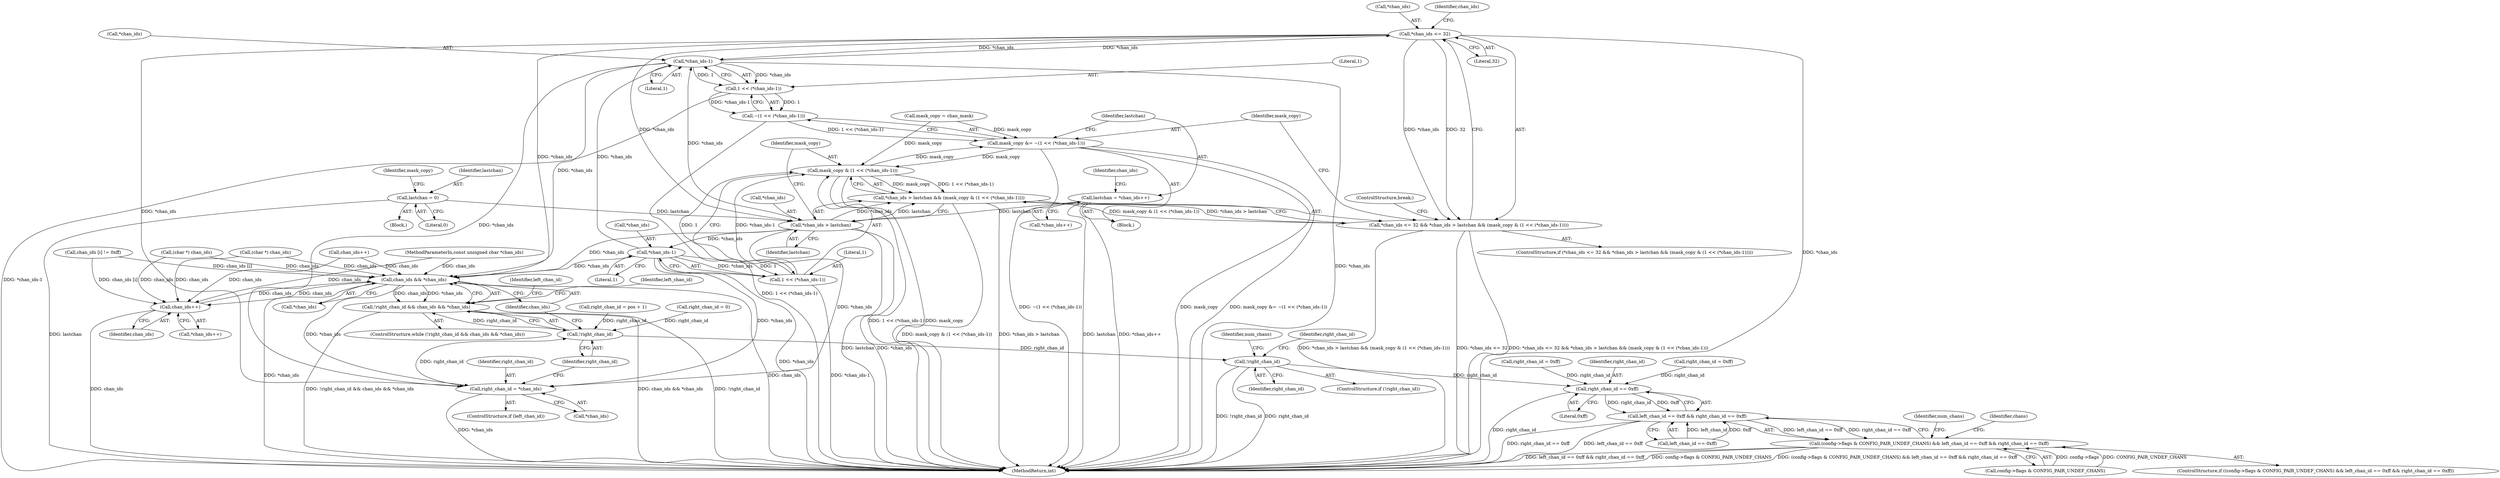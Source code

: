 digraph "0_WavPack_070ef6f138956d9ea9612e69586152339dbefe51@pointer" {
"1000618" [label="(Call,*chan_ids <= 32)"];
"1000641" [label="(Call,*chan_ids-1)"];
"1000631" [label="(Call,*chan_ids-1)"];
"1000623" [label="(Call,*chan_ids > lastchan)"];
"1000618" [label="(Call,*chan_ids <= 32)"];
"1000645" [label="(Call,lastchan = *chan_ids++)"];
"1000589" [label="(Call,lastchan = 0)"];
"1000617" [label="(Call,*chan_ids <= 32 && *chan_ids > lastchan && (mask_copy & (1 << (*chan_ids-1))))"];
"1000622" [label="(Call,*chan_ids > lastchan && (mask_copy & (1 << (*chan_ids-1))))"];
"1000629" [label="(Call,1 << (*chan_ids-1))"];
"1000627" [label="(Call,mask_copy & (1 << (*chan_ids-1)))"];
"1000636" [label="(Call,mask_copy &= ~(1 << (*chan_ids-1)))"];
"1000786" [label="(Call,chan_ids && *chan_ids)"];
"1000783" [label="(Call,!right_chan_id && chan_ids && *chan_ids)"];
"1000792" [label="(Call,right_chan_id = *chan_ids)"];
"1000784" [label="(Call,!right_chan_id)"];
"1000812" [label="(Call,!right_chan_id)"];
"1000833" [label="(Call,right_chan_id == 0xff)"];
"1000829" [label="(Call,left_chan_id == 0xff && right_chan_id == 0xff)"];
"1000823" [label="(Call,(config->flags & CONFIG_PAIR_UNDEF_CHANS) && left_chan_id == 0xff && right_chan_id == 0xff)"];
"1000800" [label="(Call,chan_ids++)"];
"1000639" [label="(Call,1 << (*chan_ids-1))"];
"1000638" [label="(Call,~(1 << (*chan_ids-1)))"];
"1000601" [label="(Call,(char *) chan_ids)"];
"1000615" [label="(Identifier,chan_ids)"];
"1000811" [label="(ControlStructure,if (!right_chan_id))"];
"1000590" [label="(Identifier,lastchan)"];
"1000635" [label="(Block,)"];
"1000807" [label="(Call,right_chan_id = 0xff)"];
"1000799" [label="(Call,*chan_ids++)"];
"1000627" [label="(Call,mask_copy & (1 << (*chan_ids-1)))"];
"1000793" [label="(Identifier,right_chan_id)"];
"1000651" [label="(ControlStructure,break;)"];
"1000786" [label="(Call,chan_ids && *chan_ids)"];
"1000619" [label="(Call,*chan_ids)"];
"1000641" [label="(Call,*chan_ids-1)"];
"1000648" [label="(Call,chan_ids++)"];
"1000834" [label="(Identifier,right_chan_id)"];
"1000639" [label="(Call,1 << (*chan_ids-1))"];
"1000628" [label="(Identifier,mask_copy)"];
"1000792" [label="(Call,right_chan_id = *chan_ids)"];
"1000800" [label="(Call,chan_ids++)"];
"1000631" [label="(Call,*chan_ids-1)"];
"1000632" [label="(Call,*chan_ids)"];
"1000638" [label="(Call,~(1 << (*chan_ids-1)))"];
"1000594" [label="(Identifier,mask_copy)"];
"1000782" [label="(ControlStructure,while (!right_chan_id && chan_ids && *chan_ids))"];
"1000804" [label="(Identifier,left_chan_id)"];
"1000785" [label="(Identifier,right_chan_id)"];
"1000589" [label="(Call,lastchan = 0)"];
"1000702" [label="(Call,right_chan_id = 0)"];
"1000819" [label="(Identifier,num_chans)"];
"1000822" [label="(ControlStructure,if ((config->flags & CONFIG_PAIR_UNDEF_CHANS) && left_chan_id == 0xff && right_chan_id == 0xff))"];
"1000814" [label="(Call,right_chan_id = 0xff)"];
"1000616" [label="(ControlStructure,if (*chan_ids <= 32 && *chan_ids > lastchan && (mask_copy & (1 << (*chan_ids-1)))))"];
"1000790" [label="(ControlStructure,if (left_chan_id))"];
"1000637" [label="(Identifier,mask_copy)"];
"1000783" [label="(Call,!right_chan_id && chan_ids && *chan_ids)"];
"1000763" [label="(Call,right_chan_id = pos + 1)"];
"1000813" [label="(Identifier,right_chan_id)"];
"1000618" [label="(Call,*chan_ids <= 32)"];
"1000593" [label="(Call,mask_copy = chan_mask)"];
"1000784" [label="(Call,!right_chan_id)"];
"1000640" [label="(Literal,1)"];
"1000625" [label="(Identifier,chan_ids)"];
"1000645" [label="(Call,lastchan = *chan_ids++)"];
"1000989" [label="(MethodReturn,int)"];
"1000788" [label="(Call,*chan_ids)"];
"1000812" [label="(Call,!right_chan_id)"];
"1000835" [label="(Literal,0xff)"];
"1000642" [label="(Call,*chan_ids)"];
"1000830" [label="(Call,left_chan_id == 0xff)"];
"1000662" [label="(Call,chan_ids [i] != 0xff)"];
"1000105" [label="(MethodParameterIn,const unsigned char *chan_ids)"];
"1000791" [label="(Identifier,left_chan_id)"];
"1000636" [label="(Call,mask_copy &= ~(1 << (*chan_ids-1)))"];
"1000591" [label="(Literal,0)"];
"1000815" [label="(Identifier,right_chan_id)"];
"1000829" [label="(Call,left_chan_id == 0xff && right_chan_id == 0xff)"];
"1000623" [label="(Call,*chan_ids > lastchan)"];
"1000634" [label="(Literal,1)"];
"1000630" [label="(Literal,1)"];
"1000626" [label="(Identifier,lastchan)"];
"1000823" [label="(Call,(config->flags & CONFIG_PAIR_UNDEF_CHANS) && left_chan_id == 0xff && right_chan_id == 0xff)"];
"1000840" [label="(Identifier,num_chans)"];
"1000837" [label="(Identifier,chans)"];
"1000646" [label="(Identifier,lastchan)"];
"1000801" [label="(Identifier,chan_ids)"];
"1000622" [label="(Call,*chan_ids > lastchan && (mask_copy & (1 << (*chan_ids-1))))"];
"1000787" [label="(Identifier,chan_ids)"];
"1000675" [label="(Call,(char *) chan_ids)"];
"1000617" [label="(Call,*chan_ids <= 32 && *chan_ids > lastchan && (mask_copy & (1 << (*chan_ids-1))))"];
"1000644" [label="(Literal,1)"];
"1000621" [label="(Literal,32)"];
"1000624" [label="(Call,*chan_ids)"];
"1000833" [label="(Call,right_chan_id == 0xff)"];
"1000647" [label="(Call,*chan_ids++)"];
"1000794" [label="(Call,*chan_ids)"];
"1000629" [label="(Call,1 << (*chan_ids-1))"];
"1000824" [label="(Call,config->flags & CONFIG_PAIR_UNDEF_CHANS)"];
"1000587" [label="(Block,)"];
"1000618" -> "1000617"  [label="AST: "];
"1000618" -> "1000621"  [label="CFG: "];
"1000619" -> "1000618"  [label="AST: "];
"1000621" -> "1000618"  [label="AST: "];
"1000625" -> "1000618"  [label="CFG: "];
"1000617" -> "1000618"  [label="CFG: "];
"1000618" -> "1000989"  [label="DDG: *chan_ids"];
"1000618" -> "1000617"  [label="DDG: *chan_ids"];
"1000618" -> "1000617"  [label="DDG: 32"];
"1000641" -> "1000618"  [label="DDG: *chan_ids"];
"1000618" -> "1000623"  [label="DDG: *chan_ids"];
"1000618" -> "1000641"  [label="DDG: *chan_ids"];
"1000618" -> "1000786"  [label="DDG: *chan_ids"];
"1000618" -> "1000792"  [label="DDG: *chan_ids"];
"1000641" -> "1000639"  [label="AST: "];
"1000641" -> "1000644"  [label="CFG: "];
"1000642" -> "1000641"  [label="AST: "];
"1000644" -> "1000641"  [label="AST: "];
"1000639" -> "1000641"  [label="CFG: "];
"1000641" -> "1000989"  [label="DDG: *chan_ids"];
"1000641" -> "1000639"  [label="DDG: *chan_ids"];
"1000641" -> "1000639"  [label="DDG: 1"];
"1000631" -> "1000641"  [label="DDG: *chan_ids"];
"1000623" -> "1000641"  [label="DDG: *chan_ids"];
"1000641" -> "1000786"  [label="DDG: *chan_ids"];
"1000641" -> "1000792"  [label="DDG: *chan_ids"];
"1000631" -> "1000629"  [label="AST: "];
"1000631" -> "1000634"  [label="CFG: "];
"1000632" -> "1000631"  [label="AST: "];
"1000634" -> "1000631"  [label="AST: "];
"1000629" -> "1000631"  [label="CFG: "];
"1000631" -> "1000989"  [label="DDG: *chan_ids"];
"1000631" -> "1000629"  [label="DDG: *chan_ids"];
"1000631" -> "1000629"  [label="DDG: 1"];
"1000623" -> "1000631"  [label="DDG: *chan_ids"];
"1000631" -> "1000786"  [label="DDG: *chan_ids"];
"1000631" -> "1000792"  [label="DDG: *chan_ids"];
"1000623" -> "1000622"  [label="AST: "];
"1000623" -> "1000626"  [label="CFG: "];
"1000624" -> "1000623"  [label="AST: "];
"1000626" -> "1000623"  [label="AST: "];
"1000628" -> "1000623"  [label="CFG: "];
"1000622" -> "1000623"  [label="CFG: "];
"1000623" -> "1000989"  [label="DDG: lastchan"];
"1000623" -> "1000989"  [label="DDG: *chan_ids"];
"1000623" -> "1000622"  [label="DDG: *chan_ids"];
"1000623" -> "1000622"  [label="DDG: lastchan"];
"1000645" -> "1000623"  [label="DDG: lastchan"];
"1000589" -> "1000623"  [label="DDG: lastchan"];
"1000623" -> "1000786"  [label="DDG: *chan_ids"];
"1000623" -> "1000792"  [label="DDG: *chan_ids"];
"1000645" -> "1000635"  [label="AST: "];
"1000645" -> "1000647"  [label="CFG: "];
"1000646" -> "1000645"  [label="AST: "];
"1000647" -> "1000645"  [label="AST: "];
"1000615" -> "1000645"  [label="CFG: "];
"1000645" -> "1000989"  [label="DDG: lastchan"];
"1000645" -> "1000989"  [label="DDG: *chan_ids++"];
"1000589" -> "1000587"  [label="AST: "];
"1000589" -> "1000591"  [label="CFG: "];
"1000590" -> "1000589"  [label="AST: "];
"1000591" -> "1000589"  [label="AST: "];
"1000594" -> "1000589"  [label="CFG: "];
"1000589" -> "1000989"  [label="DDG: lastchan"];
"1000617" -> "1000616"  [label="AST: "];
"1000617" -> "1000622"  [label="CFG: "];
"1000622" -> "1000617"  [label="AST: "];
"1000637" -> "1000617"  [label="CFG: "];
"1000651" -> "1000617"  [label="CFG: "];
"1000617" -> "1000989"  [label="DDG: *chan_ids > lastchan && (mask_copy & (1 << (*chan_ids-1)))"];
"1000617" -> "1000989"  [label="DDG: *chan_ids <= 32"];
"1000617" -> "1000989"  [label="DDG: *chan_ids <= 32 && *chan_ids > lastchan && (mask_copy & (1 << (*chan_ids-1)))"];
"1000622" -> "1000617"  [label="DDG: *chan_ids > lastchan"];
"1000622" -> "1000617"  [label="DDG: mask_copy & (1 << (*chan_ids-1))"];
"1000622" -> "1000627"  [label="CFG: "];
"1000627" -> "1000622"  [label="AST: "];
"1000622" -> "1000989"  [label="DDG: *chan_ids > lastchan"];
"1000622" -> "1000989"  [label="DDG: mask_copy & (1 << (*chan_ids-1))"];
"1000627" -> "1000622"  [label="DDG: mask_copy"];
"1000627" -> "1000622"  [label="DDG: 1 << (*chan_ids-1)"];
"1000629" -> "1000627"  [label="AST: "];
"1000630" -> "1000629"  [label="AST: "];
"1000627" -> "1000629"  [label="CFG: "];
"1000629" -> "1000989"  [label="DDG: *chan_ids-1"];
"1000629" -> "1000627"  [label="DDG: 1"];
"1000629" -> "1000627"  [label="DDG: *chan_ids-1"];
"1000628" -> "1000627"  [label="AST: "];
"1000627" -> "1000989"  [label="DDG: 1 << (*chan_ids-1)"];
"1000627" -> "1000989"  [label="DDG: mask_copy"];
"1000636" -> "1000627"  [label="DDG: mask_copy"];
"1000593" -> "1000627"  [label="DDG: mask_copy"];
"1000627" -> "1000636"  [label="DDG: mask_copy"];
"1000636" -> "1000635"  [label="AST: "];
"1000636" -> "1000638"  [label="CFG: "];
"1000637" -> "1000636"  [label="AST: "];
"1000638" -> "1000636"  [label="AST: "];
"1000646" -> "1000636"  [label="CFG: "];
"1000636" -> "1000989"  [label="DDG: ~(1 << (*chan_ids-1))"];
"1000636" -> "1000989"  [label="DDG: mask_copy"];
"1000636" -> "1000989"  [label="DDG: mask_copy &= ~(1 << (*chan_ids-1))"];
"1000593" -> "1000636"  [label="DDG: mask_copy"];
"1000638" -> "1000636"  [label="DDG: 1 << (*chan_ids-1)"];
"1000786" -> "1000783"  [label="AST: "];
"1000786" -> "1000787"  [label="CFG: "];
"1000786" -> "1000788"  [label="CFG: "];
"1000787" -> "1000786"  [label="AST: "];
"1000788" -> "1000786"  [label="AST: "];
"1000783" -> "1000786"  [label="CFG: "];
"1000786" -> "1000989"  [label="DDG: *chan_ids"];
"1000786" -> "1000989"  [label="DDG: chan_ids"];
"1000786" -> "1000783"  [label="DDG: chan_ids"];
"1000786" -> "1000783"  [label="DDG: *chan_ids"];
"1000662" -> "1000786"  [label="DDG: chan_ids [i]"];
"1000675" -> "1000786"  [label="DDG: chan_ids"];
"1000648" -> "1000786"  [label="DDG: chan_ids"];
"1000800" -> "1000786"  [label="DDG: chan_ids"];
"1000601" -> "1000786"  [label="DDG: chan_ids"];
"1000105" -> "1000786"  [label="DDG: chan_ids"];
"1000786" -> "1000792"  [label="DDG: *chan_ids"];
"1000786" -> "1000800"  [label="DDG: chan_ids"];
"1000783" -> "1000782"  [label="AST: "];
"1000783" -> "1000784"  [label="CFG: "];
"1000784" -> "1000783"  [label="AST: "];
"1000791" -> "1000783"  [label="CFG: "];
"1000804" -> "1000783"  [label="CFG: "];
"1000783" -> "1000989"  [label="DDG: !right_chan_id && chan_ids && *chan_ids"];
"1000783" -> "1000989"  [label="DDG: chan_ids && *chan_ids"];
"1000783" -> "1000989"  [label="DDG: !right_chan_id"];
"1000784" -> "1000783"  [label="DDG: right_chan_id"];
"1000792" -> "1000790"  [label="AST: "];
"1000792" -> "1000794"  [label="CFG: "];
"1000793" -> "1000792"  [label="AST: "];
"1000794" -> "1000792"  [label="AST: "];
"1000785" -> "1000792"  [label="CFG: "];
"1000792" -> "1000989"  [label="DDG: *chan_ids"];
"1000792" -> "1000784"  [label="DDG: right_chan_id"];
"1000784" -> "1000785"  [label="CFG: "];
"1000785" -> "1000784"  [label="AST: "];
"1000787" -> "1000784"  [label="CFG: "];
"1000702" -> "1000784"  [label="DDG: right_chan_id"];
"1000763" -> "1000784"  [label="DDG: right_chan_id"];
"1000784" -> "1000812"  [label="DDG: right_chan_id"];
"1000812" -> "1000811"  [label="AST: "];
"1000812" -> "1000813"  [label="CFG: "];
"1000813" -> "1000812"  [label="AST: "];
"1000815" -> "1000812"  [label="CFG: "];
"1000819" -> "1000812"  [label="CFG: "];
"1000812" -> "1000989"  [label="DDG: right_chan_id"];
"1000812" -> "1000989"  [label="DDG: !right_chan_id"];
"1000812" -> "1000833"  [label="DDG: right_chan_id"];
"1000833" -> "1000829"  [label="AST: "];
"1000833" -> "1000835"  [label="CFG: "];
"1000834" -> "1000833"  [label="AST: "];
"1000835" -> "1000833"  [label="AST: "];
"1000829" -> "1000833"  [label="CFG: "];
"1000833" -> "1000989"  [label="DDG: right_chan_id"];
"1000833" -> "1000829"  [label="DDG: right_chan_id"];
"1000833" -> "1000829"  [label="DDG: 0xff"];
"1000807" -> "1000833"  [label="DDG: right_chan_id"];
"1000814" -> "1000833"  [label="DDG: right_chan_id"];
"1000829" -> "1000823"  [label="AST: "];
"1000829" -> "1000830"  [label="CFG: "];
"1000830" -> "1000829"  [label="AST: "];
"1000823" -> "1000829"  [label="CFG: "];
"1000829" -> "1000989"  [label="DDG: left_chan_id == 0xff"];
"1000829" -> "1000989"  [label="DDG: right_chan_id == 0xff"];
"1000829" -> "1000823"  [label="DDG: left_chan_id == 0xff"];
"1000829" -> "1000823"  [label="DDG: right_chan_id == 0xff"];
"1000830" -> "1000829"  [label="DDG: left_chan_id"];
"1000830" -> "1000829"  [label="DDG: 0xff"];
"1000823" -> "1000822"  [label="AST: "];
"1000823" -> "1000824"  [label="CFG: "];
"1000824" -> "1000823"  [label="AST: "];
"1000837" -> "1000823"  [label="CFG: "];
"1000840" -> "1000823"  [label="CFG: "];
"1000823" -> "1000989"  [label="DDG: left_chan_id == 0xff && right_chan_id == 0xff"];
"1000823" -> "1000989"  [label="DDG: config->flags & CONFIG_PAIR_UNDEF_CHANS"];
"1000823" -> "1000989"  [label="DDG: (config->flags & CONFIG_PAIR_UNDEF_CHANS) && left_chan_id == 0xff && right_chan_id == 0xff"];
"1000824" -> "1000823"  [label="DDG: config->flags"];
"1000824" -> "1000823"  [label="DDG: CONFIG_PAIR_UNDEF_CHANS"];
"1000800" -> "1000799"  [label="AST: "];
"1000800" -> "1000801"  [label="CFG: "];
"1000801" -> "1000800"  [label="AST: "];
"1000799" -> "1000800"  [label="CFG: "];
"1000800" -> "1000989"  [label="DDG: chan_ids"];
"1000662" -> "1000800"  [label="DDG: chan_ids [i]"];
"1000675" -> "1000800"  [label="DDG: chan_ids"];
"1000648" -> "1000800"  [label="DDG: chan_ids"];
"1000601" -> "1000800"  [label="DDG: chan_ids"];
"1000105" -> "1000800"  [label="DDG: chan_ids"];
"1000639" -> "1000638"  [label="AST: "];
"1000640" -> "1000639"  [label="AST: "];
"1000638" -> "1000639"  [label="CFG: "];
"1000639" -> "1000989"  [label="DDG: *chan_ids-1"];
"1000639" -> "1000638"  [label="DDG: 1"];
"1000639" -> "1000638"  [label="DDG: *chan_ids-1"];
"1000638" -> "1000989"  [label="DDG: 1 << (*chan_ids-1)"];
}
